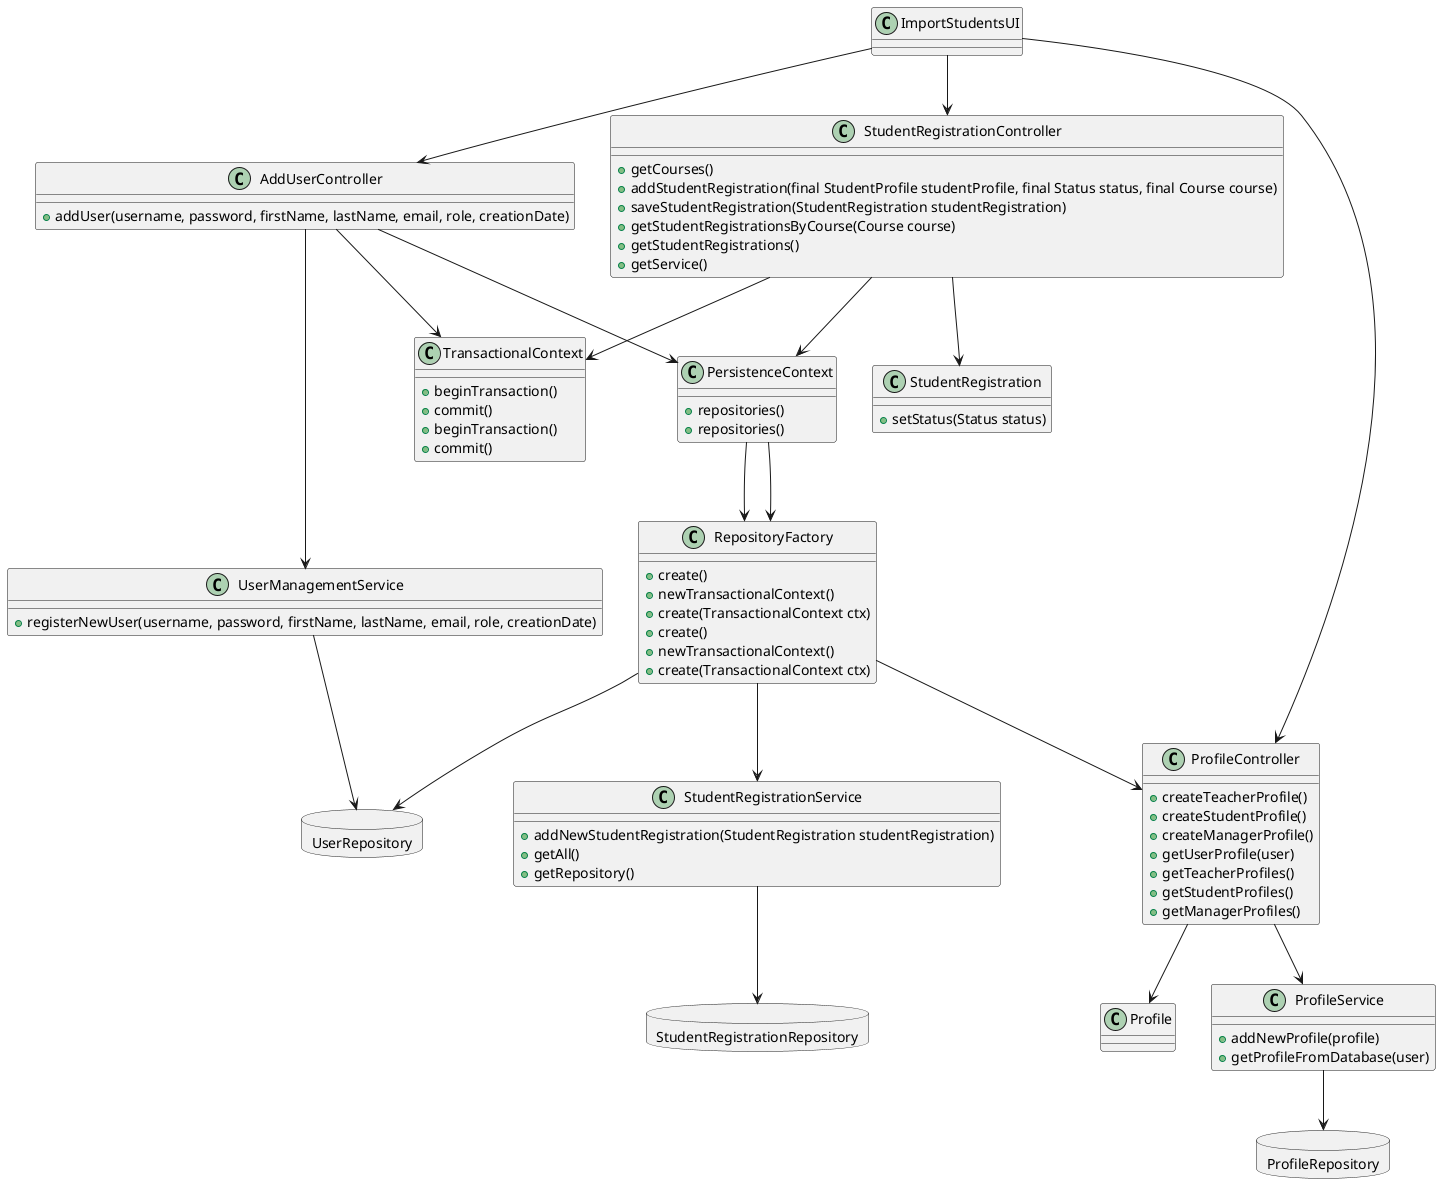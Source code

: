 @startuml
'https://plantuml.com/class-diagram

class ImportStudentsUI{
}

class AddUserController{
+addUser(username, password, firstName, lastName, email, role, creationDate)

}
class ProfileController{
+createTeacherProfile()
+createStudentProfile()
+createManagerProfile()
+getUserProfile(user)
+getTeacherProfiles()
+getStudentProfiles()
+getManagerProfiles()
}

class ProfileService{
+addNewProfile(profile)
+getProfileFromDatabase(user)
}

class UserManagementService{
+registerNewUser(username, password, firstName, lastName, email, role, creationDate)
}

class PersistenceContext{
+repositories()
}

class RepositoryFactory{
+create()
+newTransactionalContext()
+create(TransactionalContext ctx)
}

database ProfileRepository{
}

database UserRepository{
}

class Profile{
}


class TransactionalContext{
+beginTransaction()
+commit()
}

class ImportStudentsUI{
}

class StudentRegistrationController{
+getCourses()
+addStudentRegistration(final StudentProfile studentProfile, final Status status, final Course course)
+saveStudentRegistration(StudentRegistration studentRegistration)
+getStudentRegistrationsByCourse(Course course)
+getStudentRegistrations()
+getService()
}

class StudentRegistrationService{
+addNewStudentRegistration(StudentRegistration studentRegistration)
+getAll()
+getRepository()
}


class PersistenceContext{
+repositories()
}

class RepositoryFactory{
+create()
+newTransactionalContext()
+create(TransactionalContext ctx)
}

database StudentRegistrationRepository{
}

class TransactionalContext{
+beginTransaction()
+commit()
}

class StudentRegistration{
+setStatus(Status status)
}

ImportStudentsUI --> StudentRegistrationController
StudentRegistrationController-->PersistenceContext
StudentRegistrationController-->TransactionalContext

StudentRegistrationService --> StudentRegistrationRepository
StudentRegistrationController --> StudentRegistration

PersistenceContext-->RepositoryFactory

RepositoryFactory-->StudentRegistrationService


ImportStudentsUI --> AddUserController
ImportStudentsUI --> ProfileController
AddUserController-->PersistenceContext
AddUserController-->TransactionalContext
ProfileController --> Profile
ProfileController-->ProfileService
ProfileService --> ProfileRepository
AddUserController-->UserManagementService
UserManagementService --> UserRepository


PersistenceContext-->RepositoryFactory

RepositoryFactory-->ProfileController
RepositoryFactory-->UserRepository

@enduml